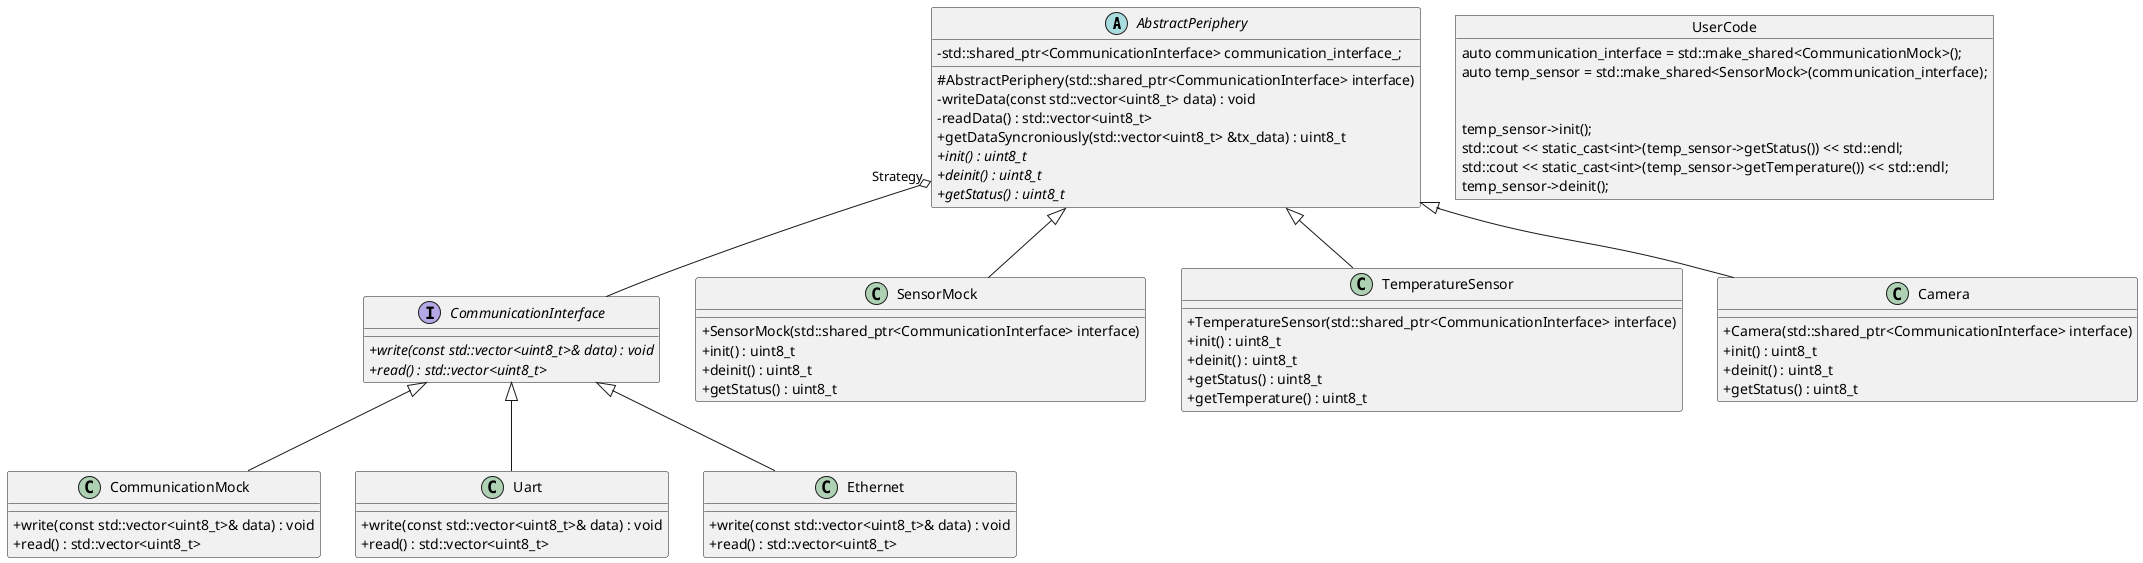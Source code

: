 @startuml reg-manager
'https://plantuml.com/class-diagram
skinparam classAttributeIconSize 0

'Classes
abstract AbstractPeriphery {
    #AbstractPeriphery(std::shared_ptr<CommunicationInterface> interface)
    -std::shared_ptr<CommunicationInterface> communication_interface_;
    -writeData(const std::vector<uint8_t> data) : void
    -readData() : std::vector<uint8_t>
    +getDataSyncroniously(std::vector<uint8_t> &tx_data) : uint8_t
    +{abstract}init() : uint8_t
    +{abstract}deinit() : uint8_t
    +{abstract}getStatus() : uint8_t
}

class SensorMock {
    +SensorMock(std::shared_ptr<CommunicationInterface> interface)
    +init() : uint8_t
    +deinit() : uint8_t
    +getStatus() : uint8_t
}

class TemperatureSensor {
    +TemperatureSensor(std::shared_ptr<CommunicationInterface> interface)
    +init() : uint8_t
    +deinit() : uint8_t
    +getStatus() : uint8_t
    +getTemperature() : uint8_t
}

class Camera {
    +Camera(std::shared_ptr<CommunicationInterface> interface)
    +init() : uint8_t
    +deinit() : uint8_t
    +getStatus() : uint8_t
}

interface CommunicationInterface {
    +{abstract} write(const std::vector<uint8_t>& data) : void
    +{abstract} read() : std::vector<uint8_t>
}

class CommunicationMock {
    +write(const std::vector<uint8_t>& data) : void
    +read() : std::vector<uint8_t>
}

class Uart {
    +write(const std::vector<uint8_t>& data) : void
    +read() : std::vector<uint8_t>
}

class Ethernet {
    +write(const std::vector<uint8_t>& data) : void
    +read() : std::vector<uint8_t>
}

object UserCode {
    auto communication_interface = std::make_shared<CommunicationMock>();
    auto temp_sensor = std::make_shared<SensorMock>(communication_interface);
    \n
    temp_sensor->init();
    std::cout << static_cast<int>(temp_sensor->getStatus()) << std::endl;
    std::cout << static_cast<int>(temp_sensor->getTemperature()) << std::endl;
    temp_sensor->deinit();
}

'Relations
SensorMock -up-|> AbstractPeriphery
TemperatureSensor -up-|> AbstractPeriphery
Camera -up-|> AbstractPeriphery
AbstractPeriphery "Strategy" o-- CommunicationInterface
CommunicationMock -up-|> CommunicationInterface
Uart -up-|> CommunicationInterface
Ethernet -up-|> CommunicationInterface

'Notes

@enduml
